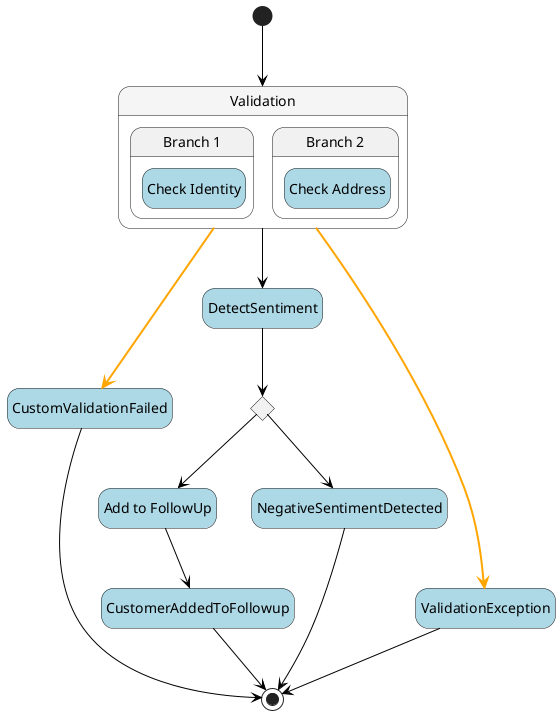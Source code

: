 @startuml
hide empty description
skinparam ArrowColor #black
skinparam state {

    BackgroundColor<<Choice>> #whitesmoke
    FontColor<<Choice>> automatic

    BackgroundColor<<aslParallel>> #whitesmoke

    BackgroundColor<<aslTask>> #lightblue
    FontColor<<aslTask>> automatic
    BackgroundColor<<Compensate>> #orange
}
state "Add to FollowUp" as state7<<aslTask>>
state "CustomValidationFailed" as state6<<aslTask>>
state "CustomerAddedToFollowup" as state8<<aslTask>>
state "DetectSentiment" as state2<<aslTask>>
state "Is Positive Sentiment?" as state4<<Choice>>
state "NegativeSentimentDetected" as state5<<aslTask>>
state "Validation" as state1<<aslParallel>> {
state "Branch 1" as state1_1 {
state "Check Identity" as state9<<aslTask>>
}
state "Branch 2" as state1_2 {
state "Check Address" as state10<<aslTask>>
}
}
state "ValidationException" as state3<<aslTask>>
[*] --> state1
state1 --> state2
state1 -[bold,#orange]-> state6
state1 -[bold,#orange]-> state3
state2 --> state4
state3 --> [*]
state4 --> state7
state4 --> state5
state5 --> [*]
state6 --> [*]
state7 --> state8
state8 --> [*]
@enduml
